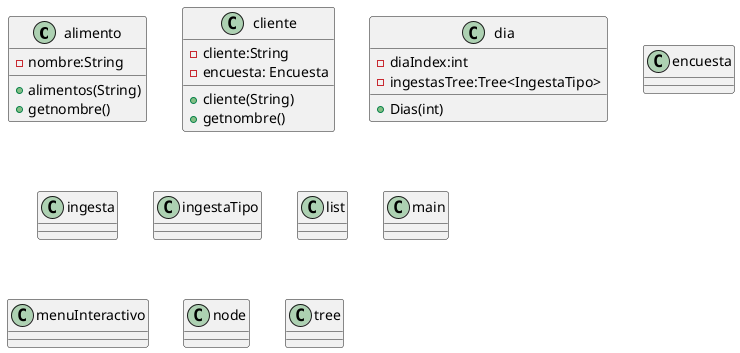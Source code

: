 @startuml
class alimento
class cliente 
class dia 
class encuesta 
class ingesta
class ingestaTipo
class list 
class main 
class menuInteractivo
class node 
class tree 

class cliente{
    -cliente:String
    -encuesta: Encuesta
    +cliente(String)
    +getnombre()
}
class alimento{
    -nombre:String
    +alimentos(String)
    +getnombre()
    }
class dia{
    -diaIndex:int
    -ingestasTree:Tree<IngestaTipo>
    +Dias(int)
    

}

@enduml
